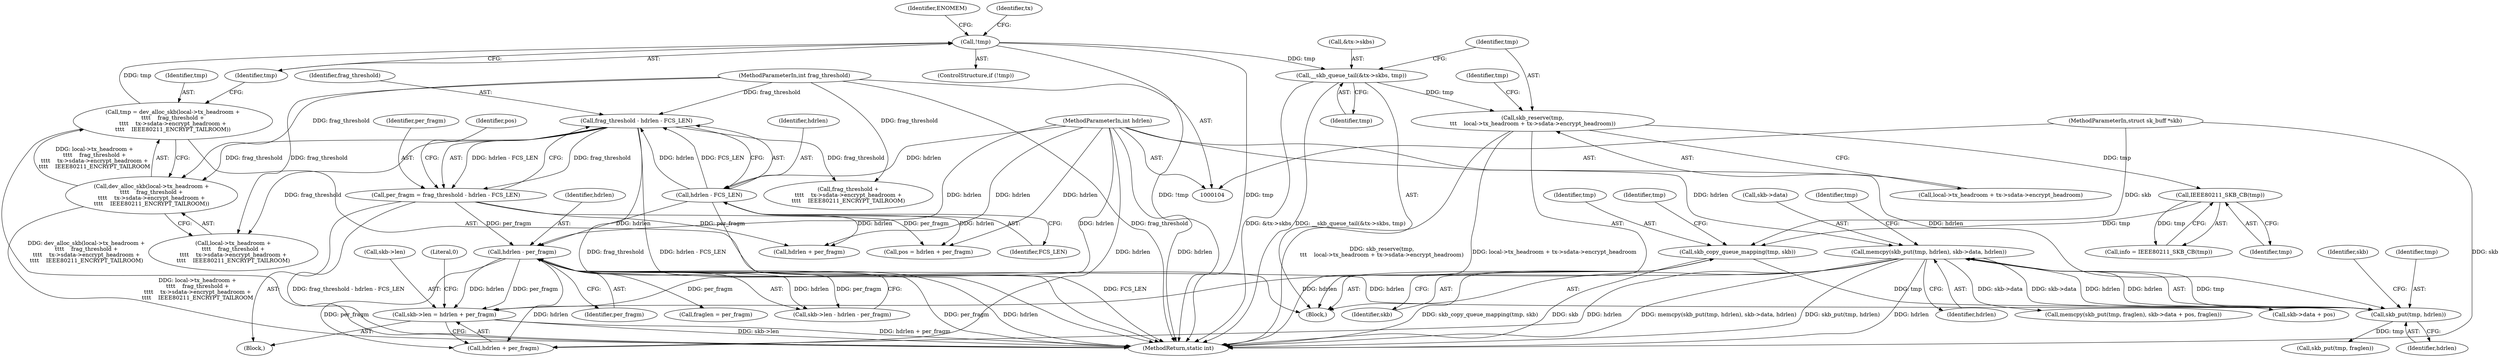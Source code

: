 digraph "0_linux_338f977f4eb441e69bb9a46eaa0ac715c931a67f@integer" {
"1000274" [label="(Call,skb->len = hdrlen + per_fragm)"];
"1000253" [label="(Call,memcpy(skb_put(tmp, hdrlen), skb->data, hdrlen))"];
"1000254" [label="(Call,skb_put(tmp, hdrlen))"];
"1000236" [label="(Call,skb_copy_queue_mapping(tmp, skb))"];
"1000219" [label="(Call,IEEE80211_SKB_CB(tmp))"];
"1000195" [label="(Call,skb_reserve(tmp,\n\t\t\t    local->tx_headroom + tx->sdata->encrypt_headroom))"];
"1000189" [label="(Call,__skb_queue_tail(&tx->skbs, tmp))"];
"1000184" [label="(Call,!tmp)"];
"1000167" [label="(Call,tmp = dev_alloc_skb(local->tx_headroom +\n\t\t\t\t    frag_threshold +\n\t\t\t\t    tx->sdata->encrypt_headroom +\n\t\t\t\t    IEEE80211_ENCRYPT_TAILROOM))"];
"1000169" [label="(Call,dev_alloc_skb(local->tx_headroom +\n\t\t\t\t    frag_threshold +\n\t\t\t\t    tx->sdata->encrypt_headroom +\n\t\t\t\t    IEEE80211_ENCRYPT_TAILROOM))"];
"1000121" [label="(Call,frag_threshold - hdrlen - FCS_LEN)"];
"1000108" [label="(MethodParameterIn,int frag_threshold)"];
"1000123" [label="(Call,hdrlen - FCS_LEN)"];
"1000107" [label="(MethodParameterIn,int hdrlen)"];
"1000106" [label="(MethodParameterIn,struct sk_buff *skb)"];
"1000139" [label="(Call,hdrlen - per_fragm)"];
"1000119" [label="(Call,per_fragm = frag_threshold - hdrlen - FCS_LEN)"];
"1000278" [label="(Call,hdrlen + per_fragm)"];
"1000139" [label="(Call,hdrlen - per_fragm)"];
"1000197" [label="(Call,local->tx_headroom + tx->sdata->encrypt_headroom)"];
"1000188" [label="(Identifier,ENOMEM)"];
"1000196" [label="(Identifier,tmp)"];
"1000128" [label="(Identifier,pos)"];
"1000220" [label="(Identifier,tmp)"];
"1000258" [label="(Identifier,skb)"];
"1000122" [label="(Identifier,frag_threshold)"];
"1000257" [label="(Call,skb->data)"];
"1000256" [label="(Identifier,hdrlen)"];
"1000194" [label="(Identifier,tmp)"];
"1000167" [label="(Call,tmp = dev_alloc_skb(local->tx_headroom +\n\t\t\t\t    frag_threshold +\n\t\t\t\t    tx->sdata->encrypt_headroom +\n\t\t\t\t    IEEE80211_ENCRYPT_TAILROOM))"];
"1000109" [label="(Block,)"];
"1000141" [label="(Identifier,per_fragm)"];
"1000140" [label="(Identifier,hdrlen)"];
"1000189" [label="(Call,__skb_queue_tail(&tx->skbs, tmp))"];
"1000120" [label="(Identifier,per_fragm)"];
"1000190" [label="(Call,&tx->skbs)"];
"1000219" [label="(Call,IEEE80211_SKB_CB(tmp))"];
"1000184" [label="(Call,!tmp)"];
"1000119" [label="(Call,per_fragm = frag_threshold - hdrlen - FCS_LEN)"];
"1000108" [label="(MethodParameterIn,int frag_threshold)"];
"1000169" [label="(Call,dev_alloc_skb(local->tx_headroom +\n\t\t\t\t    frag_threshold +\n\t\t\t\t    tx->sdata->encrypt_headroom +\n\t\t\t\t    IEEE80211_ENCRYPT_TAILROOM))"];
"1000135" [label="(Call,skb->len - hdrlen - per_fragm)"];
"1000183" [label="(ControlStructure,if (!tmp))"];
"1000237" [label="(Identifier,tmp)"];
"1000217" [label="(Call,info = IEEE80211_SKB_CB(tmp))"];
"1000124" [label="(Identifier,hdrlen)"];
"1000129" [label="(Call,hdrlen + per_fragm)"];
"1000107" [label="(MethodParameterIn,int hdrlen)"];
"1000125" [label="(Identifier,FCS_LEN)"];
"1000127" [label="(Call,pos = hdrlen + per_fragm)"];
"1000265" [label="(Call,skb->data + pos)"];
"1000255" [label="(Identifier,tmp)"];
"1000168" [label="(Identifier,tmp)"];
"1000106" [label="(MethodParameterIn,struct sk_buff *skb)"];
"1000282" [label="(Literal,0)"];
"1000275" [label="(Call,skb->len)"];
"1000241" [label="(Identifier,tmp)"];
"1000253" [label="(Call,memcpy(skb_put(tmp, hdrlen), skb->data, hdrlen))"];
"1000195" [label="(Call,skb_reserve(tmp,\n\t\t\t    local->tx_headroom + tx->sdata->encrypt_headroom))"];
"1000238" [label="(Identifier,skb)"];
"1000154" [label="(Call,fraglen = per_fragm)"];
"1000263" [label="(Identifier,tmp)"];
"1000283" [label="(MethodReturn,static int)"];
"1000274" [label="(Call,skb->len = hdrlen + per_fragm)"];
"1000192" [label="(Identifier,tx)"];
"1000152" [label="(Block,)"];
"1000260" [label="(Identifier,hdrlen)"];
"1000261" [label="(Call,memcpy(skb_put(tmp, fraglen), skb->data + pos, fraglen))"];
"1000170" [label="(Call,local->tx_headroom +\n\t\t\t\t    frag_threshold +\n\t\t\t\t    tx->sdata->encrypt_headroom +\n\t\t\t\t    IEEE80211_ENCRYPT_TAILROOM)"];
"1000174" [label="(Call,frag_threshold +\n\t\t\t\t    tx->sdata->encrypt_headroom +\n\t\t\t\t    IEEE80211_ENCRYPT_TAILROOM)"];
"1000208" [label="(Identifier,tmp)"];
"1000262" [label="(Call,skb_put(tmp, fraglen))"];
"1000185" [label="(Identifier,tmp)"];
"1000236" [label="(Call,skb_copy_queue_mapping(tmp, skb))"];
"1000121" [label="(Call,frag_threshold - hdrlen - FCS_LEN)"];
"1000123" [label="(Call,hdrlen - FCS_LEN)"];
"1000254" [label="(Call,skb_put(tmp, hdrlen))"];
"1000274" -> "1000109"  [label="AST: "];
"1000274" -> "1000278"  [label="CFG: "];
"1000275" -> "1000274"  [label="AST: "];
"1000278" -> "1000274"  [label="AST: "];
"1000282" -> "1000274"  [label="CFG: "];
"1000274" -> "1000283"  [label="DDG: skb->len"];
"1000274" -> "1000283"  [label="DDG: hdrlen + per_fragm"];
"1000253" -> "1000274"  [label="DDG: hdrlen"];
"1000139" -> "1000274"  [label="DDG: hdrlen"];
"1000139" -> "1000274"  [label="DDG: per_fragm"];
"1000107" -> "1000274"  [label="DDG: hdrlen"];
"1000253" -> "1000152"  [label="AST: "];
"1000253" -> "1000260"  [label="CFG: "];
"1000254" -> "1000253"  [label="AST: "];
"1000257" -> "1000253"  [label="AST: "];
"1000260" -> "1000253"  [label="AST: "];
"1000263" -> "1000253"  [label="CFG: "];
"1000253" -> "1000283"  [label="DDG: hdrlen"];
"1000253" -> "1000283"  [label="DDG: memcpy(skb_put(tmp, hdrlen), skb->data, hdrlen)"];
"1000253" -> "1000283"  [label="DDG: skb_put(tmp, hdrlen)"];
"1000254" -> "1000253"  [label="DDG: tmp"];
"1000254" -> "1000253"  [label="DDG: hdrlen"];
"1000253" -> "1000254"  [label="DDG: hdrlen"];
"1000107" -> "1000253"  [label="DDG: hdrlen"];
"1000253" -> "1000261"  [label="DDG: skb->data"];
"1000253" -> "1000265"  [label="DDG: skb->data"];
"1000253" -> "1000278"  [label="DDG: hdrlen"];
"1000254" -> "1000256"  [label="CFG: "];
"1000255" -> "1000254"  [label="AST: "];
"1000256" -> "1000254"  [label="AST: "];
"1000258" -> "1000254"  [label="CFG: "];
"1000236" -> "1000254"  [label="DDG: tmp"];
"1000139" -> "1000254"  [label="DDG: hdrlen"];
"1000107" -> "1000254"  [label="DDG: hdrlen"];
"1000254" -> "1000262"  [label="DDG: tmp"];
"1000236" -> "1000152"  [label="AST: "];
"1000236" -> "1000238"  [label="CFG: "];
"1000237" -> "1000236"  [label="AST: "];
"1000238" -> "1000236"  [label="AST: "];
"1000241" -> "1000236"  [label="CFG: "];
"1000236" -> "1000283"  [label="DDG: skb_copy_queue_mapping(tmp, skb)"];
"1000236" -> "1000283"  [label="DDG: skb"];
"1000219" -> "1000236"  [label="DDG: tmp"];
"1000106" -> "1000236"  [label="DDG: skb"];
"1000219" -> "1000217"  [label="AST: "];
"1000219" -> "1000220"  [label="CFG: "];
"1000220" -> "1000219"  [label="AST: "];
"1000217" -> "1000219"  [label="CFG: "];
"1000219" -> "1000217"  [label="DDG: tmp"];
"1000195" -> "1000219"  [label="DDG: tmp"];
"1000195" -> "1000152"  [label="AST: "];
"1000195" -> "1000197"  [label="CFG: "];
"1000196" -> "1000195"  [label="AST: "];
"1000197" -> "1000195"  [label="AST: "];
"1000208" -> "1000195"  [label="CFG: "];
"1000195" -> "1000283"  [label="DDG: skb_reserve(tmp,\n\t\t\t    local->tx_headroom + tx->sdata->encrypt_headroom)"];
"1000195" -> "1000283"  [label="DDG: local->tx_headroom + tx->sdata->encrypt_headroom"];
"1000189" -> "1000195"  [label="DDG: tmp"];
"1000189" -> "1000152"  [label="AST: "];
"1000189" -> "1000194"  [label="CFG: "];
"1000190" -> "1000189"  [label="AST: "];
"1000194" -> "1000189"  [label="AST: "];
"1000196" -> "1000189"  [label="CFG: "];
"1000189" -> "1000283"  [label="DDG: &tx->skbs"];
"1000189" -> "1000283"  [label="DDG: __skb_queue_tail(&tx->skbs, tmp)"];
"1000184" -> "1000189"  [label="DDG: tmp"];
"1000184" -> "1000183"  [label="AST: "];
"1000184" -> "1000185"  [label="CFG: "];
"1000185" -> "1000184"  [label="AST: "];
"1000188" -> "1000184"  [label="CFG: "];
"1000192" -> "1000184"  [label="CFG: "];
"1000184" -> "1000283"  [label="DDG: tmp"];
"1000184" -> "1000283"  [label="DDG: !tmp"];
"1000167" -> "1000184"  [label="DDG: tmp"];
"1000167" -> "1000152"  [label="AST: "];
"1000167" -> "1000169"  [label="CFG: "];
"1000168" -> "1000167"  [label="AST: "];
"1000169" -> "1000167"  [label="AST: "];
"1000185" -> "1000167"  [label="CFG: "];
"1000167" -> "1000283"  [label="DDG: dev_alloc_skb(local->tx_headroom +\n\t\t\t\t    frag_threshold +\n\t\t\t\t    tx->sdata->encrypt_headroom +\n\t\t\t\t    IEEE80211_ENCRYPT_TAILROOM)"];
"1000169" -> "1000167"  [label="DDG: local->tx_headroom +\n\t\t\t\t    frag_threshold +\n\t\t\t\t    tx->sdata->encrypt_headroom +\n\t\t\t\t    IEEE80211_ENCRYPT_TAILROOM"];
"1000169" -> "1000170"  [label="CFG: "];
"1000170" -> "1000169"  [label="AST: "];
"1000169" -> "1000283"  [label="DDG: local->tx_headroom +\n\t\t\t\t    frag_threshold +\n\t\t\t\t    tx->sdata->encrypt_headroom +\n\t\t\t\t    IEEE80211_ENCRYPT_TAILROOM"];
"1000121" -> "1000169"  [label="DDG: frag_threshold"];
"1000108" -> "1000169"  [label="DDG: frag_threshold"];
"1000121" -> "1000119"  [label="AST: "];
"1000121" -> "1000123"  [label="CFG: "];
"1000122" -> "1000121"  [label="AST: "];
"1000123" -> "1000121"  [label="AST: "];
"1000119" -> "1000121"  [label="CFG: "];
"1000121" -> "1000283"  [label="DDG: hdrlen - FCS_LEN"];
"1000121" -> "1000283"  [label="DDG: frag_threshold"];
"1000121" -> "1000119"  [label="DDG: frag_threshold"];
"1000121" -> "1000119"  [label="DDG: hdrlen - FCS_LEN"];
"1000108" -> "1000121"  [label="DDG: frag_threshold"];
"1000123" -> "1000121"  [label="DDG: hdrlen"];
"1000123" -> "1000121"  [label="DDG: FCS_LEN"];
"1000121" -> "1000170"  [label="DDG: frag_threshold"];
"1000121" -> "1000174"  [label="DDG: frag_threshold"];
"1000108" -> "1000104"  [label="AST: "];
"1000108" -> "1000283"  [label="DDG: frag_threshold"];
"1000108" -> "1000170"  [label="DDG: frag_threshold"];
"1000108" -> "1000174"  [label="DDG: frag_threshold"];
"1000123" -> "1000125"  [label="CFG: "];
"1000124" -> "1000123"  [label="AST: "];
"1000125" -> "1000123"  [label="AST: "];
"1000123" -> "1000283"  [label="DDG: FCS_LEN"];
"1000107" -> "1000123"  [label="DDG: hdrlen"];
"1000123" -> "1000127"  [label="DDG: hdrlen"];
"1000123" -> "1000129"  [label="DDG: hdrlen"];
"1000123" -> "1000139"  [label="DDG: hdrlen"];
"1000107" -> "1000104"  [label="AST: "];
"1000107" -> "1000283"  [label="DDG: hdrlen"];
"1000107" -> "1000127"  [label="DDG: hdrlen"];
"1000107" -> "1000129"  [label="DDG: hdrlen"];
"1000107" -> "1000139"  [label="DDG: hdrlen"];
"1000107" -> "1000278"  [label="DDG: hdrlen"];
"1000106" -> "1000104"  [label="AST: "];
"1000106" -> "1000283"  [label="DDG: skb"];
"1000139" -> "1000135"  [label="AST: "];
"1000139" -> "1000141"  [label="CFG: "];
"1000140" -> "1000139"  [label="AST: "];
"1000141" -> "1000139"  [label="AST: "];
"1000135" -> "1000139"  [label="CFG: "];
"1000139" -> "1000283"  [label="DDG: per_fragm"];
"1000139" -> "1000283"  [label="DDG: hdrlen"];
"1000139" -> "1000135"  [label="DDG: hdrlen"];
"1000139" -> "1000135"  [label="DDG: per_fragm"];
"1000119" -> "1000139"  [label="DDG: per_fragm"];
"1000139" -> "1000154"  [label="DDG: per_fragm"];
"1000139" -> "1000278"  [label="DDG: hdrlen"];
"1000139" -> "1000278"  [label="DDG: per_fragm"];
"1000119" -> "1000109"  [label="AST: "];
"1000120" -> "1000119"  [label="AST: "];
"1000128" -> "1000119"  [label="CFG: "];
"1000119" -> "1000283"  [label="DDG: frag_threshold - hdrlen - FCS_LEN"];
"1000119" -> "1000127"  [label="DDG: per_fragm"];
"1000119" -> "1000129"  [label="DDG: per_fragm"];
}
